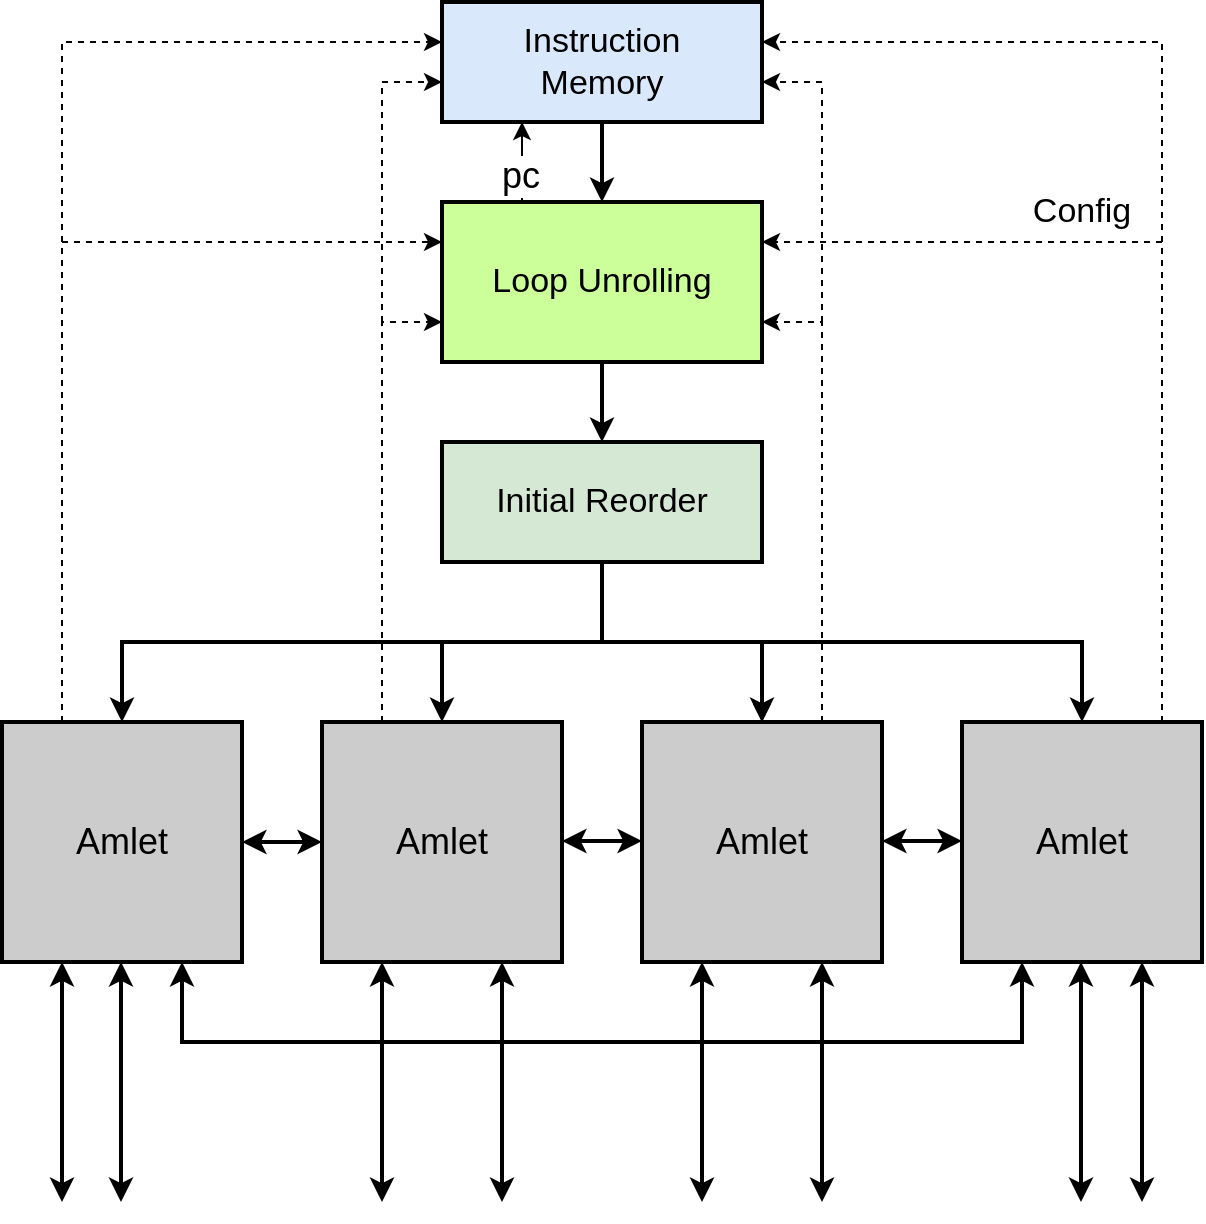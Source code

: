 <mxfile version="28.0.6">
  <diagram name="Amlet Architecture" id="amlet-arch">
    <mxGraphModel dx="1223" dy="727" grid="1" gridSize="10" guides="1" tooltips="1" connect="1" arrows="1" fold="1" page="1" pageScale="1" pageWidth="1600" pageHeight="900" math="0" shadow="0">
      <root>
        <mxCell id="0" />
        <mxCell id="1" parent="0" />
        <mxCell id="bamlet-ctrl" value="Config" style="rounded=0;whiteSpace=wrap;html=1;fillColor=none;strokeColor=none;fontSize=17;" parent="1" vertex="1">
          <mxGeometry x="830" y="210" width="100" height="30" as="geometry" />
        </mxCell>
        <mxCell id="register-file" value="Instruction&lt;div&gt;Memory&lt;/div&gt;" style="rounded=0;whiteSpace=wrap;html=1;fillColor=#dae8fc;strokeColor=#000000;fontSize=17;strokeWidth=2;" parent="1" vertex="1">
          <mxGeometry x="560" y="120" width="160" height="60" as="geometry" />
        </mxCell>
        <mxCell id="recvif-to-ctrl" style="edgeStyle=orthogonalEdgeStyle;rounded=0;orthogonalLoop=1;jettySize=auto;html=1;exitX=0.5;exitY=1;exitDx=0;exitDy=0;entryX=0.5;entryY=0;entryDx=0;entryDy=0;strokeWidth=2;" parent="1" source="GFcg_PQRNG52ITC8k2Fa-27" target="GFcg_PQRNG52ITC8k2Fa-31" edge="1">
          <mxGeometry relative="1" as="geometry">
            <Array as="points">
              <mxPoint x="640" y="440" />
              <mxPoint x="880" y="440" />
            </Array>
            <mxPoint x="950" y="400" as="sourcePoint" />
          </mxGeometry>
        </mxCell>
        <mxCell id="GFcg_PQRNG52ITC8k2Fa-22" value="" style="endArrow=classic;html=1;rounded=0;exitX=0.5;exitY=1;exitDx=0;exitDy=0;strokeWidth=2;" edge="1" parent="1" source="register-file">
          <mxGeometry width="50" height="50" relative="1" as="geometry">
            <mxPoint x="700" y="290" as="sourcePoint" />
            <mxPoint x="640" y="220" as="targetPoint" />
          </mxGeometry>
        </mxCell>
        <mxCell id="GFcg_PQRNG52ITC8k2Fa-23" value="Loop Unrolling" style="rounded=0;whiteSpace=wrap;html=1;fillColor=#CCFF99;strokeColor=#000000;fontSize=17;strokeWidth=2;" vertex="1" parent="1">
          <mxGeometry x="560" y="220" width="160" height="80" as="geometry" />
        </mxCell>
        <mxCell id="GFcg_PQRNG52ITC8k2Fa-24" value="" style="endArrow=classic;html=1;rounded=0;exitX=0.25;exitY=0;exitDx=0;exitDy=0;" edge="1" parent="1" source="GFcg_PQRNG52ITC8k2Fa-23">
          <mxGeometry width="50" height="50" relative="1" as="geometry">
            <mxPoint x="520" y="190" as="sourcePoint" />
            <mxPoint x="600" y="180" as="targetPoint" />
          </mxGeometry>
        </mxCell>
        <mxCell id="GFcg_PQRNG52ITC8k2Fa-25" value="pc" style="edgeLabel;html=1;align=center;verticalAlign=middle;resizable=0;points=[];fontSize=18;" vertex="1" connectable="0" parent="GFcg_PQRNG52ITC8k2Fa-24">
          <mxGeometry x="-0.35" y="1" relative="1" as="geometry">
            <mxPoint as="offset" />
          </mxGeometry>
        </mxCell>
        <mxCell id="GFcg_PQRNG52ITC8k2Fa-26" value="" style="endArrow=classic;html=1;rounded=0;strokeWidth=2;entryX=0.5;entryY=0;entryDx=0;entryDy=0;" edge="1" parent="1" target="GFcg_PQRNG52ITC8k2Fa-27">
          <mxGeometry width="50" height="50" relative="1" as="geometry">
            <mxPoint x="640" y="300" as="sourcePoint" />
            <mxPoint x="639.71" y="330" as="targetPoint" />
          </mxGeometry>
        </mxCell>
        <mxCell id="GFcg_PQRNG52ITC8k2Fa-36" value="" style="edgeStyle=orthogonalEdgeStyle;rounded=0;orthogonalLoop=1;jettySize=auto;html=1;" edge="1" parent="1" source="GFcg_PQRNG52ITC8k2Fa-27" target="GFcg_PQRNG52ITC8k2Fa-30">
          <mxGeometry relative="1" as="geometry" />
        </mxCell>
        <mxCell id="GFcg_PQRNG52ITC8k2Fa-27" value="Initial Reorder" style="rounded=0;whiteSpace=wrap;html=1;fillColor=#d5e8d4;strokeColor=#000000;fontSize=17;strokeWidth=2;" vertex="1" parent="1">
          <mxGeometry x="560" y="340" width="160" height="60" as="geometry" />
        </mxCell>
        <mxCell id="GFcg_PQRNG52ITC8k2Fa-28" value="Amlet" style="rounded=0;whiteSpace=wrap;html=1;fillColor=#CCCCCC;strokeColor=#000000;fontSize=18;strokeWidth=2;" vertex="1" parent="1">
          <mxGeometry x="340" y="480" width="120" height="120" as="geometry" />
        </mxCell>
        <mxCell id="GFcg_PQRNG52ITC8k2Fa-29" value="Amlet" style="rounded=0;whiteSpace=wrap;html=1;fillColor=#CCCCCC;strokeColor=#000000;fontSize=18;strokeWidth=2;" vertex="1" parent="1">
          <mxGeometry x="500" y="480" width="120" height="120" as="geometry" />
        </mxCell>
        <mxCell id="GFcg_PQRNG52ITC8k2Fa-30" value="Amlet" style="rounded=0;whiteSpace=wrap;html=1;fillColor=#CCCCCC;strokeColor=#000000;fontSize=18;strokeWidth=2;" vertex="1" parent="1">
          <mxGeometry x="660" y="480" width="120" height="120" as="geometry" />
        </mxCell>
        <mxCell id="GFcg_PQRNG52ITC8k2Fa-31" value="Amlet" style="rounded=0;whiteSpace=wrap;html=1;fillColor=#CCCCCC;strokeColor=#000000;fontSize=18;strokeWidth=2;" vertex="1" parent="1">
          <mxGeometry x="820" y="480" width="120" height="120" as="geometry" />
        </mxCell>
        <mxCell id="GFcg_PQRNG52ITC8k2Fa-32" style="edgeStyle=orthogonalEdgeStyle;rounded=0;orthogonalLoop=1;jettySize=auto;html=1;entryX=0.5;entryY=0;entryDx=0;entryDy=0;strokeWidth=2;" edge="1" parent="1">
          <mxGeometry relative="1" as="geometry">
            <Array as="points">
              <mxPoint x="640" y="440" />
              <mxPoint x="400" y="440" />
            </Array>
            <mxPoint x="640" y="400" as="sourcePoint" />
            <mxPoint x="400" y="480" as="targetPoint" />
          </mxGeometry>
        </mxCell>
        <mxCell id="GFcg_PQRNG52ITC8k2Fa-33" style="edgeStyle=orthogonalEdgeStyle;rounded=0;orthogonalLoop=1;jettySize=auto;html=1;entryX=0.5;entryY=0;entryDx=0;entryDy=0;strokeWidth=2;exitX=0.5;exitY=1;exitDx=0;exitDy=0;" edge="1" parent="1" source="GFcg_PQRNG52ITC8k2Fa-27">
          <mxGeometry relative="1" as="geometry">
            <Array as="points">
              <mxPoint x="640" y="440" />
              <mxPoint x="560" y="440" />
            </Array>
            <mxPoint x="800" y="400" as="sourcePoint" />
            <mxPoint x="560" y="480" as="targetPoint" />
          </mxGeometry>
        </mxCell>
        <mxCell id="GFcg_PQRNG52ITC8k2Fa-34" style="edgeStyle=orthogonalEdgeStyle;rounded=0;orthogonalLoop=1;jettySize=auto;html=1;entryX=0.5;entryY=0;entryDx=0;entryDy=0;strokeWidth=2;" edge="1" parent="1">
          <mxGeometry relative="1" as="geometry">
            <Array as="points">
              <mxPoint x="640" y="400" />
              <mxPoint x="640" y="440" />
              <mxPoint x="720" y="440" />
            </Array>
            <mxPoint x="640" y="410" as="sourcePoint" />
            <mxPoint x="720" y="480" as="targetPoint" />
          </mxGeometry>
        </mxCell>
        <mxCell id="GFcg_PQRNG52ITC8k2Fa-35" style="edgeStyle=orthogonalEdgeStyle;rounded=0;orthogonalLoop=1;jettySize=auto;html=1;entryX=0;entryY=0.25;entryDx=0;entryDy=0;strokeWidth=1;exitX=0.25;exitY=0;exitDx=0;exitDy=0;dashed=1;" edge="1" parent="1" source="GFcg_PQRNG52ITC8k2Fa-28" target="GFcg_PQRNG52ITC8k2Fa-23">
          <mxGeometry relative="1" as="geometry">
            <Array as="points">
              <mxPoint x="370" y="240" />
            </Array>
            <mxPoint x="519.99" y="290" as="sourcePoint" />
            <mxPoint x="279.99" y="370" as="targetPoint" />
          </mxGeometry>
        </mxCell>
        <mxCell id="GFcg_PQRNG52ITC8k2Fa-37" style="edgeStyle=orthogonalEdgeStyle;rounded=0;orthogonalLoop=1;jettySize=auto;html=1;entryX=0;entryY=0.75;entryDx=0;entryDy=0;strokeWidth=1;exitX=0.25;exitY=0;exitDx=0;exitDy=0;dashed=1;" edge="1" parent="1" source="GFcg_PQRNG52ITC8k2Fa-29" target="GFcg_PQRNG52ITC8k2Fa-23">
          <mxGeometry relative="1" as="geometry">
            <Array as="points">
              <mxPoint x="530" y="280" />
            </Array>
            <mxPoint x="450" y="470" as="sourcePoint" />
            <mxPoint x="640" y="230" as="targetPoint" />
          </mxGeometry>
        </mxCell>
        <mxCell id="GFcg_PQRNG52ITC8k2Fa-38" style="edgeStyle=orthogonalEdgeStyle;rounded=0;orthogonalLoop=1;jettySize=auto;html=1;entryX=1;entryY=0.25;entryDx=0;entryDy=0;strokeWidth=1;dashed=1;" edge="1" parent="1" target="GFcg_PQRNG52ITC8k2Fa-23">
          <mxGeometry relative="1" as="geometry">
            <Array as="points">
              <mxPoint x="920" y="480" />
              <mxPoint x="920" y="240" />
            </Array>
            <mxPoint x="920" y="480" as="sourcePoint" />
            <mxPoint x="630" y="240" as="targetPoint" />
          </mxGeometry>
        </mxCell>
        <mxCell id="GFcg_PQRNG52ITC8k2Fa-39" style="edgeStyle=orthogonalEdgeStyle;rounded=0;orthogonalLoop=1;jettySize=auto;html=1;entryX=1;entryY=0.25;entryDx=0;entryDy=0;strokeWidth=1;exitX=0.75;exitY=0;exitDx=0;exitDy=0;dashed=1;" edge="1" parent="1" source="GFcg_PQRNG52ITC8k2Fa-30">
          <mxGeometry relative="1" as="geometry">
            <Array as="points">
              <mxPoint x="750" y="280" />
            </Array>
            <mxPoint x="920" y="520" as="sourcePoint" />
            <mxPoint x="720" y="280" as="targetPoint" />
          </mxGeometry>
        </mxCell>
        <mxCell id="GFcg_PQRNG52ITC8k2Fa-40" style="edgeStyle=orthogonalEdgeStyle;rounded=0;orthogonalLoop=1;jettySize=auto;html=1;entryX=0;entryY=0.25;entryDx=0;entryDy=0;strokeWidth=1;dashed=1;" edge="1" parent="1">
          <mxGeometry relative="1" as="geometry">
            <Array as="points">
              <mxPoint x="370" y="140" />
            </Array>
            <mxPoint x="370" y="240" as="sourcePoint" />
            <mxPoint x="560" y="140" as="targetPoint" />
          </mxGeometry>
        </mxCell>
        <mxCell id="GFcg_PQRNG52ITC8k2Fa-41" style="edgeStyle=orthogonalEdgeStyle;rounded=0;orthogonalLoop=1;jettySize=auto;html=1;entryX=0;entryY=0.75;entryDx=0;entryDy=0;strokeWidth=1;dashed=1;" edge="1" parent="1">
          <mxGeometry relative="1" as="geometry">
            <Array as="points">
              <mxPoint x="530" y="160" />
            </Array>
            <mxPoint x="530" y="280" as="sourcePoint" />
            <mxPoint x="560" y="160" as="targetPoint" />
          </mxGeometry>
        </mxCell>
        <mxCell id="GFcg_PQRNG52ITC8k2Fa-42" style="edgeStyle=orthogonalEdgeStyle;rounded=0;orthogonalLoop=1;jettySize=auto;html=1;entryX=1;entryY=0.25;entryDx=0;entryDy=0;strokeWidth=1;dashed=1;" edge="1" parent="1">
          <mxGeometry relative="1" as="geometry">
            <Array as="points">
              <mxPoint x="920" y="140" />
            </Array>
            <mxPoint x="920" y="240" as="sourcePoint" />
            <mxPoint x="720" y="140" as="targetPoint" />
          </mxGeometry>
        </mxCell>
        <mxCell id="GFcg_PQRNG52ITC8k2Fa-43" style="edgeStyle=orthogonalEdgeStyle;rounded=0;orthogonalLoop=1;jettySize=auto;html=1;entryX=1;entryY=0.25;entryDx=0;entryDy=0;strokeWidth=1;dashed=1;" edge="1" parent="1">
          <mxGeometry relative="1" as="geometry">
            <Array as="points">
              <mxPoint x="750" y="160" />
            </Array>
            <mxPoint x="750" y="280" as="sourcePoint" />
            <mxPoint x="720" y="160" as="targetPoint" />
          </mxGeometry>
        </mxCell>
        <mxCell id="GFcg_PQRNG52ITC8k2Fa-45" value="" style="endArrow=classic;html=1;rounded=0;strokeWidth=2;startArrow=classic;startFill=1;" edge="1" parent="1">
          <mxGeometry width="50" height="50" relative="1" as="geometry">
            <mxPoint x="370" y="600" as="sourcePoint" />
            <mxPoint x="370" y="720" as="targetPoint" />
          </mxGeometry>
        </mxCell>
        <mxCell id="GFcg_PQRNG52ITC8k2Fa-46" value="" style="endArrow=classic;html=1;rounded=0;strokeWidth=2;startArrow=classic;startFill=1;entryX=0;entryY=0.5;entryDx=0;entryDy=0;" edge="1" parent="1" target="GFcg_PQRNG52ITC8k2Fa-29">
          <mxGeometry width="50" height="50" relative="1" as="geometry">
            <mxPoint x="460" y="540" as="sourcePoint" />
            <mxPoint x="460" y="620" as="targetPoint" />
          </mxGeometry>
        </mxCell>
        <mxCell id="GFcg_PQRNG52ITC8k2Fa-47" value="" style="endArrow=classic;html=1;rounded=0;strokeWidth=2;startArrow=classic;startFill=1;entryX=0;entryY=0.5;entryDx=0;entryDy=0;" edge="1" parent="1">
          <mxGeometry width="50" height="50" relative="1" as="geometry">
            <mxPoint x="620" y="539.5" as="sourcePoint" />
            <mxPoint x="660" y="539.5" as="targetPoint" />
          </mxGeometry>
        </mxCell>
        <mxCell id="GFcg_PQRNG52ITC8k2Fa-48" value="" style="endArrow=classic;html=1;rounded=0;strokeWidth=2;startArrow=classic;startFill=1;entryX=0;entryY=0.5;entryDx=0;entryDy=0;" edge="1" parent="1">
          <mxGeometry width="50" height="50" relative="1" as="geometry">
            <mxPoint x="780" y="539.5" as="sourcePoint" />
            <mxPoint x="820" y="539.5" as="targetPoint" />
          </mxGeometry>
        </mxCell>
        <mxCell id="GFcg_PQRNG52ITC8k2Fa-52" value="" style="endArrow=classic;startArrow=classic;html=1;rounded=0;strokeWidth=2;edgeStyle=orthogonalEdgeStyle;entryX=0.25;entryY=1;entryDx=0;entryDy=0;exitX=0.75;exitY=1;exitDx=0;exitDy=0;" edge="1" parent="1" source="GFcg_PQRNG52ITC8k2Fa-28" target="GFcg_PQRNG52ITC8k2Fa-31">
          <mxGeometry width="50" height="50" relative="1" as="geometry">
            <mxPoint x="410" y="601" as="sourcePoint" />
            <mxPoint x="550" y="650" as="targetPoint" />
            <Array as="points">
              <mxPoint x="430" y="640" />
              <mxPoint x="850" y="640" />
            </Array>
          </mxGeometry>
        </mxCell>
        <mxCell id="GFcg_PQRNG52ITC8k2Fa-54" value="" style="endArrow=classic;html=1;rounded=0;strokeWidth=2;startArrow=classic;startFill=1;" edge="1" parent="1">
          <mxGeometry width="50" height="50" relative="1" as="geometry">
            <mxPoint x="399.5" y="600" as="sourcePoint" />
            <mxPoint x="399.5" y="720" as="targetPoint" />
          </mxGeometry>
        </mxCell>
        <mxCell id="GFcg_PQRNG52ITC8k2Fa-55" value="" style="endArrow=classic;html=1;rounded=0;strokeWidth=2;startArrow=classic;startFill=1;" edge="1" parent="1">
          <mxGeometry width="50" height="50" relative="1" as="geometry">
            <mxPoint x="530" y="600" as="sourcePoint" />
            <mxPoint x="530" y="720" as="targetPoint" />
          </mxGeometry>
        </mxCell>
        <mxCell id="GFcg_PQRNG52ITC8k2Fa-56" value="" style="endArrow=classic;html=1;rounded=0;strokeWidth=2;startArrow=classic;startFill=1;" edge="1" parent="1">
          <mxGeometry width="50" height="50" relative="1" as="geometry">
            <mxPoint x="590" y="600" as="sourcePoint" />
            <mxPoint x="590" y="720" as="targetPoint" />
          </mxGeometry>
        </mxCell>
        <mxCell id="GFcg_PQRNG52ITC8k2Fa-57" value="" style="endArrow=classic;html=1;rounded=0;strokeWidth=2;startArrow=classic;startFill=1;" edge="1" parent="1">
          <mxGeometry width="50" height="50" relative="1" as="geometry">
            <mxPoint x="690" y="600" as="sourcePoint" />
            <mxPoint x="690" y="720" as="targetPoint" />
          </mxGeometry>
        </mxCell>
        <mxCell id="GFcg_PQRNG52ITC8k2Fa-58" value="" style="endArrow=classic;html=1;rounded=0;strokeWidth=2;startArrow=classic;startFill=1;" edge="1" parent="1">
          <mxGeometry width="50" height="50" relative="1" as="geometry">
            <mxPoint x="750" y="600" as="sourcePoint" />
            <mxPoint x="750" y="720" as="targetPoint" />
          </mxGeometry>
        </mxCell>
        <mxCell id="GFcg_PQRNG52ITC8k2Fa-59" value="" style="endArrow=classic;html=1;rounded=0;strokeWidth=2;startArrow=classic;startFill=1;" edge="1" parent="1">
          <mxGeometry width="50" height="50" relative="1" as="geometry">
            <mxPoint x="910" y="600" as="sourcePoint" />
            <mxPoint x="910" y="720" as="targetPoint" />
          </mxGeometry>
        </mxCell>
        <mxCell id="GFcg_PQRNG52ITC8k2Fa-60" value="" style="endArrow=classic;html=1;rounded=0;strokeWidth=2;startArrow=classic;startFill=1;" edge="1" parent="1">
          <mxGeometry width="50" height="50" relative="1" as="geometry">
            <mxPoint x="879.5" y="600" as="sourcePoint" />
            <mxPoint x="879.5" y="720" as="targetPoint" />
          </mxGeometry>
        </mxCell>
      </root>
    </mxGraphModel>
  </diagram>
</mxfile>
